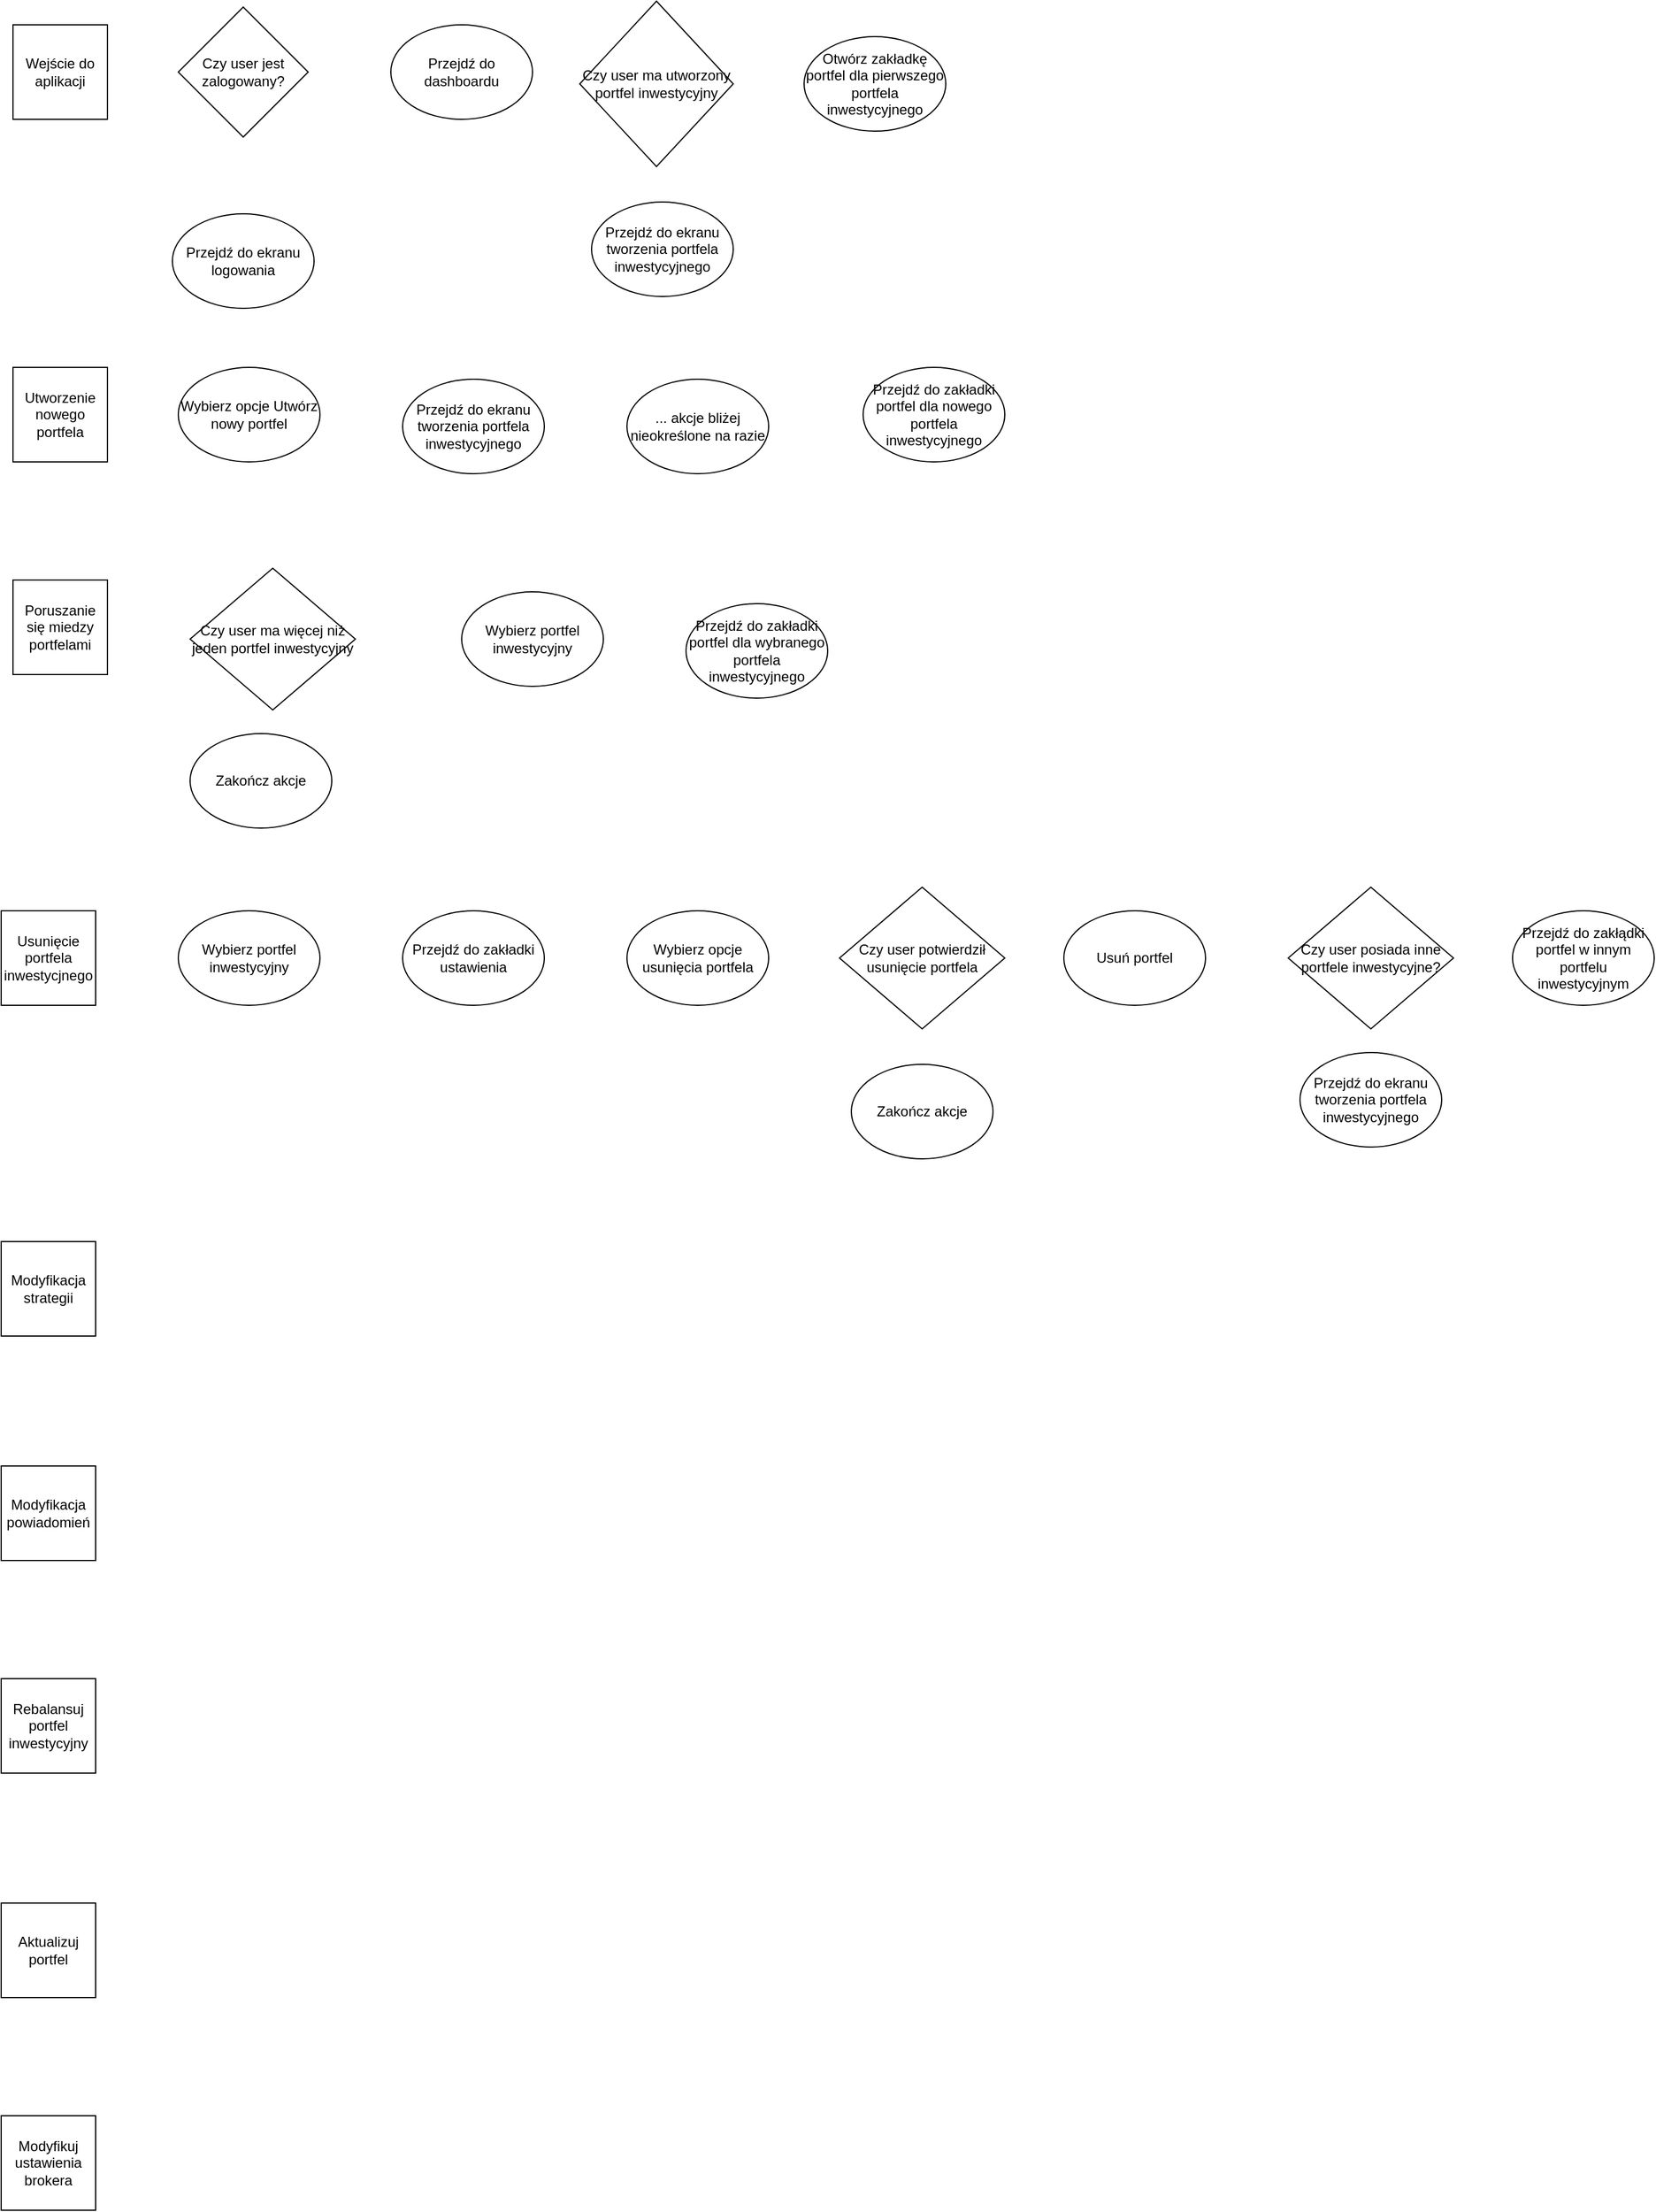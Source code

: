 <mxfile version="20.8.20"><diagram name="Strona-1" id="Z8sDDQOB29ZzFaHGAS1v"><mxGraphModel dx="1434" dy="754" grid="1" gridSize="10" guides="1" tooltips="1" connect="1" arrows="1" fold="1" page="1" pageScale="1" pageWidth="827" pageHeight="1169" math="0" shadow="0"><root><mxCell id="0"/><mxCell id="1" parent="0"/><mxCell id="jpfAp7Y5HSYN1gjdrFMM-1" value="Wejście do aplikacji" style="whiteSpace=wrap;html=1;aspect=fixed;" vertex="1" parent="1"><mxGeometry x="50" y="100" width="80" height="80" as="geometry"/></mxCell><mxCell id="jpfAp7Y5HSYN1gjdrFMM-2" value="Czy user jest zalogowany?" style="rhombus;whiteSpace=wrap;html=1;" vertex="1" parent="1"><mxGeometry x="190" y="85" width="110" height="110" as="geometry"/></mxCell><mxCell id="jpfAp7Y5HSYN1gjdrFMM-3" value="Przejdź do ekranu logowania" style="ellipse;whiteSpace=wrap;html=1;" vertex="1" parent="1"><mxGeometry x="185" y="260" width="120" height="80" as="geometry"/></mxCell><mxCell id="jpfAp7Y5HSYN1gjdrFMM-4" value="Przejdź do dashboardu" style="ellipse;whiteSpace=wrap;html=1;" vertex="1" parent="1"><mxGeometry x="370" y="100" width="120" height="80" as="geometry"/></mxCell><mxCell id="jpfAp7Y5HSYN1gjdrFMM-5" value="Czy user ma utworzony portfel inwestycyjny" style="rhombus;whiteSpace=wrap;html=1;" vertex="1" parent="1"><mxGeometry x="530" y="80" width="130" height="140" as="geometry"/></mxCell><mxCell id="jpfAp7Y5HSYN1gjdrFMM-6" value="Przejdź do ekranu tworzenia portfela inwestycyjnego" style="ellipse;whiteSpace=wrap;html=1;" vertex="1" parent="1"><mxGeometry x="540" y="250" width="120" height="80" as="geometry"/></mxCell><mxCell id="jpfAp7Y5HSYN1gjdrFMM-7" value="Otwórz zakładkę portfel dla pierwszego portfela inwestycyjnego" style="ellipse;whiteSpace=wrap;html=1;" vertex="1" parent="1"><mxGeometry x="720" y="110" width="120" height="80" as="geometry"/></mxCell><mxCell id="jpfAp7Y5HSYN1gjdrFMM-8" value="Utworzenie nowego portfela" style="whiteSpace=wrap;html=1;aspect=fixed;" vertex="1" parent="1"><mxGeometry x="50" y="390" width="80" height="80" as="geometry"/></mxCell><mxCell id="jpfAp7Y5HSYN1gjdrFMM-9" value="Czy user ma więcej niż jeden portfel inwestycyjny" style="rhombus;whiteSpace=wrap;html=1;" vertex="1" parent="1"><mxGeometry x="200" y="560" width="140" height="120" as="geometry"/></mxCell><mxCell id="jpfAp7Y5HSYN1gjdrFMM-10" value="Wybierz opcje Utwórz nowy portfel" style="ellipse;whiteSpace=wrap;html=1;" vertex="1" parent="1"><mxGeometry x="190" y="390" width="120" height="80" as="geometry"/></mxCell><mxCell id="jpfAp7Y5HSYN1gjdrFMM-11" value="Przejdź do ekranu tworzenia portfela inwestycyjnego" style="ellipse;whiteSpace=wrap;html=1;" vertex="1" parent="1"><mxGeometry x="380" y="400" width="120" height="80" as="geometry"/></mxCell><mxCell id="jpfAp7Y5HSYN1gjdrFMM-12" value="... akcje bliżej nieokreślone na razie" style="ellipse;whiteSpace=wrap;html=1;" vertex="1" parent="1"><mxGeometry x="570" y="400" width="120" height="80" as="geometry"/></mxCell><mxCell id="jpfAp7Y5HSYN1gjdrFMM-13" value="Przejdź do zakładki portfel dla nowego portfela inwestycyjnego" style="ellipse;whiteSpace=wrap;html=1;" vertex="1" parent="1"><mxGeometry x="770" y="390" width="120" height="80" as="geometry"/></mxCell><mxCell id="jpfAp7Y5HSYN1gjdrFMM-14" value="Poruszanie się miedzy portfelami" style="whiteSpace=wrap;html=1;aspect=fixed;" vertex="1" parent="1"><mxGeometry x="50" y="570" width="80" height="80" as="geometry"/></mxCell><mxCell id="jpfAp7Y5HSYN1gjdrFMM-15" value="Zakończ akcje" style="ellipse;whiteSpace=wrap;html=1;" vertex="1" parent="1"><mxGeometry x="200" y="700" width="120" height="80" as="geometry"/></mxCell><mxCell id="jpfAp7Y5HSYN1gjdrFMM-16" value="Wybierz portfel inwestycyjny" style="ellipse;whiteSpace=wrap;html=1;" vertex="1" parent="1"><mxGeometry x="430" y="580" width="120" height="80" as="geometry"/></mxCell><mxCell id="jpfAp7Y5HSYN1gjdrFMM-17" value="Przejdź do zakładki portfel dla wybranego portfela inwestycyjnego" style="ellipse;whiteSpace=wrap;html=1;" vertex="1" parent="1"><mxGeometry x="620" y="590" width="120" height="80" as="geometry"/></mxCell><mxCell id="jpfAp7Y5HSYN1gjdrFMM-18" value="Usunięcie portfela inwestycjnego" style="whiteSpace=wrap;html=1;aspect=fixed;" vertex="1" parent="1"><mxGeometry x="40" y="850" width="80" height="80" as="geometry"/></mxCell><mxCell id="jpfAp7Y5HSYN1gjdrFMM-19" value="Wybierz portfel inwestycyjny" style="ellipse;whiteSpace=wrap;html=1;" vertex="1" parent="1"><mxGeometry x="190" y="850" width="120" height="80" as="geometry"/></mxCell><mxCell id="jpfAp7Y5HSYN1gjdrFMM-20" value="Przejdź do zakładki ustawienia" style="ellipse;whiteSpace=wrap;html=1;" vertex="1" parent="1"><mxGeometry x="380" y="850" width="120" height="80" as="geometry"/></mxCell><mxCell id="jpfAp7Y5HSYN1gjdrFMM-21" value="&lt;div&gt;Wybierz opcje usunięcia portfela&lt;/div&gt;" style="ellipse;whiteSpace=wrap;html=1;" vertex="1" parent="1"><mxGeometry x="570" y="850" width="120" height="80" as="geometry"/></mxCell><mxCell id="jpfAp7Y5HSYN1gjdrFMM-22" value="Usuń portfel" style="ellipse;whiteSpace=wrap;html=1;" vertex="1" parent="1"><mxGeometry x="940" y="850" width="120" height="80" as="geometry"/></mxCell><mxCell id="jpfAp7Y5HSYN1gjdrFMM-23" value="Czy user potwierdził usunięcie portfela" style="rhombus;whiteSpace=wrap;html=1;" vertex="1" parent="1"><mxGeometry x="750" y="830" width="140" height="120" as="geometry"/></mxCell><mxCell id="jpfAp7Y5HSYN1gjdrFMM-24" value="Zakończ akcje" style="ellipse;whiteSpace=wrap;html=1;" vertex="1" parent="1"><mxGeometry x="760" y="980" width="120" height="80" as="geometry"/></mxCell><mxCell id="jpfAp7Y5HSYN1gjdrFMM-25" value="Czy user posiada inne portfele inwestycyjne?" style="rhombus;whiteSpace=wrap;html=1;" vertex="1" parent="1"><mxGeometry x="1130" y="830" width="140" height="120" as="geometry"/></mxCell><mxCell id="jpfAp7Y5HSYN1gjdrFMM-26" value="&lt;div&gt;Przejdź do ekranu&lt;/div&gt;&lt;div&gt;tworzenia portfela inwestycyjnego&lt;br&gt;&lt;/div&gt;" style="ellipse;whiteSpace=wrap;html=1;" vertex="1" parent="1"><mxGeometry x="1140" y="970" width="120" height="80" as="geometry"/></mxCell><mxCell id="jpfAp7Y5HSYN1gjdrFMM-27" value="Przejdź do zakłądki portfel w innym portfelu inwestycyjnym" style="ellipse;whiteSpace=wrap;html=1;" vertex="1" parent="1"><mxGeometry x="1320" y="850" width="120" height="80" as="geometry"/></mxCell><mxCell id="jpfAp7Y5HSYN1gjdrFMM-28" value="Modyfikacja strategii" style="whiteSpace=wrap;html=1;aspect=fixed;" vertex="1" parent="1"><mxGeometry x="40" y="1130" width="80" height="80" as="geometry"/></mxCell><mxCell id="jpfAp7Y5HSYN1gjdrFMM-29" value="Modyfikacja powiadomień" style="whiteSpace=wrap;html=1;aspect=fixed;" vertex="1" parent="1"><mxGeometry x="40" y="1320" width="80" height="80" as="geometry"/></mxCell><mxCell id="jpfAp7Y5HSYN1gjdrFMM-30" value="Rebalansuj portfel inwestycyjny" style="whiteSpace=wrap;html=1;aspect=fixed;" vertex="1" parent="1"><mxGeometry x="40" y="1500" width="80" height="80" as="geometry"/></mxCell><mxCell id="jpfAp7Y5HSYN1gjdrFMM-31" value="Aktualizuj portfel" style="whiteSpace=wrap;html=1;aspect=fixed;" vertex="1" parent="1"><mxGeometry x="40" y="1690" width="80" height="80" as="geometry"/></mxCell><mxCell id="jpfAp7Y5HSYN1gjdrFMM-32" value="Modyfikuj ustawienia brokera" style="whiteSpace=wrap;html=1;aspect=fixed;" vertex="1" parent="1"><mxGeometry x="40" y="1870" width="80" height="80" as="geometry"/></mxCell></root></mxGraphModel></diagram></mxfile>